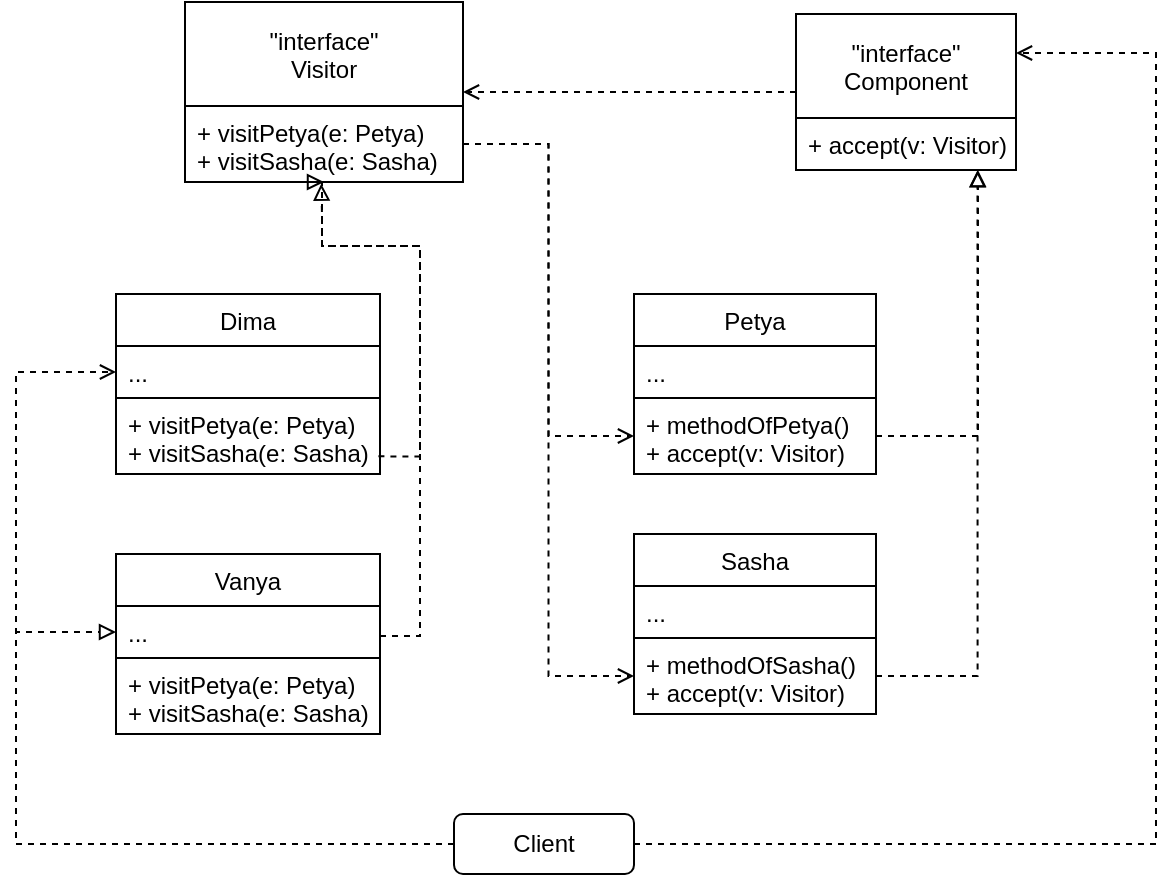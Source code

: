 <mxfile version="14.6.13" type="device"><diagram id="56QI19bmC4UMXDQCPV1Y" name="Страница 1"><mxGraphModel dx="723" dy="458" grid="1" gridSize="10" guides="1" tooltips="1" connect="1" arrows="1" fold="1" page="1" pageScale="1" pageWidth="827" pageHeight="1169" math="0" shadow="0"><root><mxCell id="0"/><mxCell id="1" parent="0"/><mxCell id="e_qgP_V1fHoR0ahHYn90-18" style="edgeStyle=orthogonalEdgeStyle;rounded=0;orthogonalLoop=1;jettySize=auto;html=1;entryX=1;entryY=0.25;entryDx=0;entryDy=0;dashed=1;endArrow=open;endFill=0;" edge="1" parent="1" source="e_qgP_V1fHoR0ahHYn90-1" target="e_qgP_V1fHoR0ahHYn90-6"><mxGeometry relative="1" as="geometry"><Array as="points"><mxPoint x="720" y="485"/><mxPoint x="720" y="90"/></Array></mxGeometry></mxCell><mxCell id="e_qgP_V1fHoR0ahHYn90-19" style="edgeStyle=orthogonalEdgeStyle;rounded=0;orthogonalLoop=1;jettySize=auto;html=1;entryX=0;entryY=0.5;entryDx=0;entryDy=0;dashed=1;endArrow=open;endFill=0;" edge="1" parent="1" source="e_qgP_V1fHoR0ahHYn90-1" target="e_qgP_V1fHoR0ahHYn90-16"><mxGeometry relative="1" as="geometry"><Array as="points"><mxPoint x="150" y="485"/><mxPoint x="150" y="249"/></Array></mxGeometry></mxCell><mxCell id="e_qgP_V1fHoR0ahHYn90-30" style="edgeStyle=orthogonalEdgeStyle;rounded=0;orthogonalLoop=1;jettySize=auto;html=1;entryX=0;entryY=0.5;entryDx=0;entryDy=0;dashed=1;endArrow=block;endFill=0;" edge="1" parent="1" source="e_qgP_V1fHoR0ahHYn90-1" target="e_qgP_V1fHoR0ahHYn90-27"><mxGeometry relative="1" as="geometry"><Array as="points"><mxPoint x="150" y="485"/><mxPoint x="150" y="379"/></Array></mxGeometry></mxCell><mxCell id="e_qgP_V1fHoR0ahHYn90-1" value="Client" style="rounded=1;whiteSpace=wrap;html=1;" vertex="1" parent="1"><mxGeometry x="369" y="470" width="90" height="30" as="geometry"/></mxCell><mxCell id="e_qgP_V1fHoR0ahHYn90-2" value="&quot;interface&quot;&#10;Visitor" style="swimlane;fontStyle=0;childLayout=stackLayout;horizontal=1;startSize=52;horizontalStack=0;resizeParent=1;resizeParentMax=0;resizeLast=0;collapsible=1;marginBottom=0;" vertex="1" parent="1"><mxGeometry x="234.5" y="64" width="139" height="90" as="geometry"/></mxCell><mxCell id="e_qgP_V1fHoR0ahHYn90-5" value="+ visitPetya(e: Petya)&#10;+ visitSasha(e: Sasha)" style="text;strokeColor=none;fillColor=none;align=left;verticalAlign=top;spacingLeft=4;spacingRight=4;overflow=hidden;rotatable=0;points=[[0,0.5],[1,0.5]];portConstraint=eastwest;" vertex="1" parent="e_qgP_V1fHoR0ahHYn90-2"><mxGeometry y="52" width="139" height="38" as="geometry"/></mxCell><mxCell id="e_qgP_V1fHoR0ahHYn90-22" style="edgeStyle=orthogonalEdgeStyle;rounded=0;orthogonalLoop=1;jettySize=auto;html=1;dashed=1;endArrow=open;endFill=0;" edge="1" parent="1" source="e_qgP_V1fHoR0ahHYn90-6" target="e_qgP_V1fHoR0ahHYn90-2"><mxGeometry relative="1" as="geometry"/></mxCell><mxCell id="e_qgP_V1fHoR0ahHYn90-6" value="&quot;interface&quot;&#10;Component" style="swimlane;fontStyle=0;childLayout=stackLayout;horizontal=1;startSize=52;horizontalStack=0;resizeParent=1;resizeParentMax=0;resizeLast=0;collapsible=1;marginBottom=0;" vertex="1" parent="1"><mxGeometry x="540" y="70" width="110" height="78" as="geometry"/></mxCell><mxCell id="e_qgP_V1fHoR0ahHYn90-7" value="+ accept(v: Visitor)" style="text;strokeColor=none;fillColor=none;align=left;verticalAlign=top;spacingLeft=4;spacingRight=4;overflow=hidden;rotatable=0;points=[[0,0.5],[1,0.5]];portConstraint=eastwest;" vertex="1" parent="e_qgP_V1fHoR0ahHYn90-6"><mxGeometry y="52" width="110" height="26" as="geometry"/></mxCell><mxCell id="e_qgP_V1fHoR0ahHYn90-8" value="Petya" style="swimlane;fontStyle=0;childLayout=stackLayout;horizontal=1;startSize=26;horizontalStack=0;resizeParent=1;resizeParentMax=0;resizeLast=0;collapsible=1;marginBottom=0;" vertex="1" parent="1"><mxGeometry x="459" y="210" width="121" height="90" as="geometry"/></mxCell><mxCell id="e_qgP_V1fHoR0ahHYn90-10" value="..." style="text;strokeColor=#000000;fillColor=none;align=left;verticalAlign=top;spacingLeft=4;spacingRight=4;overflow=hidden;rotatable=0;points=[[0,0.5],[1,0.5]];portConstraint=eastwest;" vertex="1" parent="e_qgP_V1fHoR0ahHYn90-8"><mxGeometry y="26" width="121" height="26" as="geometry"/></mxCell><mxCell id="e_qgP_V1fHoR0ahHYn90-11" value="+ methodOfPetya()&#10;+ accept(v: Visitor)" style="text;strokeColor=none;fillColor=none;align=left;verticalAlign=top;spacingLeft=4;spacingRight=4;overflow=hidden;rotatable=0;points=[[0,0.5],[1,0.5]];portConstraint=eastwest;" vertex="1" parent="e_qgP_V1fHoR0ahHYn90-8"><mxGeometry y="52" width="121" height="38" as="geometry"/></mxCell><mxCell id="e_qgP_V1fHoR0ahHYn90-12" value="Sasha" style="swimlane;fontStyle=0;childLayout=stackLayout;horizontal=1;startSize=26;horizontalStack=0;resizeParent=1;resizeParentMax=0;resizeLast=0;collapsible=1;marginBottom=0;" vertex="1" parent="1"><mxGeometry x="459" y="330" width="121" height="90" as="geometry"/></mxCell><mxCell id="e_qgP_V1fHoR0ahHYn90-13" value="..." style="text;strokeColor=#000000;fillColor=none;align=left;verticalAlign=top;spacingLeft=4;spacingRight=4;overflow=hidden;rotatable=0;points=[[0,0.5],[1,0.5]];portConstraint=eastwest;" vertex="1" parent="e_qgP_V1fHoR0ahHYn90-12"><mxGeometry y="26" width="121" height="26" as="geometry"/></mxCell><mxCell id="e_qgP_V1fHoR0ahHYn90-14" value="+ methodOfSasha()&#10;+ accept(v: Visitor)" style="text;strokeColor=none;fillColor=none;align=left;verticalAlign=top;spacingLeft=4;spacingRight=4;overflow=hidden;rotatable=0;points=[[0,0.5],[1,0.5]];portConstraint=eastwest;" vertex="1" parent="e_qgP_V1fHoR0ahHYn90-12"><mxGeometry y="52" width="121" height="38" as="geometry"/></mxCell><mxCell id="e_qgP_V1fHoR0ahHYn90-25" style="edgeStyle=orthogonalEdgeStyle;rounded=0;orthogonalLoop=1;jettySize=auto;html=1;dashed=1;endArrow=block;endFill=0;exitX=0.994;exitY=0.768;exitDx=0;exitDy=0;exitPerimeter=0;entryX=0.49;entryY=1.022;entryDx=0;entryDy=0;entryPerimeter=0;" edge="1" parent="1" source="e_qgP_V1fHoR0ahHYn90-17" target="e_qgP_V1fHoR0ahHYn90-5"><mxGeometry relative="1" as="geometry"><mxPoint x="304" y="160" as="targetPoint"/><Array as="points"><mxPoint x="352" y="291"/><mxPoint x="352" y="186"/><mxPoint x="303" y="186"/><mxPoint x="303" y="170"/><mxPoint x="303" y="170"/></Array></mxGeometry></mxCell><mxCell id="e_qgP_V1fHoR0ahHYn90-15" value="Dima" style="swimlane;fontStyle=0;childLayout=stackLayout;horizontal=1;startSize=26;horizontalStack=0;resizeParent=1;resizeParentMax=0;resizeLast=0;collapsible=1;marginBottom=0;" vertex="1" parent="1"><mxGeometry x="200" y="210" width="132" height="90" as="geometry"/></mxCell><mxCell id="e_qgP_V1fHoR0ahHYn90-16" value="..." style="text;strokeColor=#000000;fillColor=none;align=left;verticalAlign=top;spacingLeft=4;spacingRight=4;overflow=hidden;rotatable=0;points=[[0,0.5],[1,0.5]];portConstraint=eastwest;" vertex="1" parent="e_qgP_V1fHoR0ahHYn90-15"><mxGeometry y="26" width="132" height="26" as="geometry"/></mxCell><mxCell id="e_qgP_V1fHoR0ahHYn90-17" value="+ visitPetya(e: Petya)&#10;+ visitSasha(e: Sasha)" style="text;strokeColor=none;fillColor=none;align=left;verticalAlign=top;spacingLeft=4;spacingRight=4;overflow=hidden;rotatable=0;points=[[0,0.5],[1,0.5]];portConstraint=eastwest;" vertex="1" parent="e_qgP_V1fHoR0ahHYn90-15"><mxGeometry y="52" width="132" height="38" as="geometry"/></mxCell><mxCell id="e_qgP_V1fHoR0ahHYn90-20" style="edgeStyle=orthogonalEdgeStyle;rounded=0;orthogonalLoop=1;jettySize=auto;html=1;entryX=0;entryY=0.5;entryDx=0;entryDy=0;dashed=1;endArrow=open;endFill=0;" edge="1" parent="1" source="e_qgP_V1fHoR0ahHYn90-5" target="e_qgP_V1fHoR0ahHYn90-11"><mxGeometry relative="1" as="geometry"/></mxCell><mxCell id="e_qgP_V1fHoR0ahHYn90-21" style="edgeStyle=orthogonalEdgeStyle;rounded=0;orthogonalLoop=1;jettySize=auto;html=1;entryX=0;entryY=0.5;entryDx=0;entryDy=0;dashed=1;endArrow=open;endFill=0;" edge="1" parent="1" source="e_qgP_V1fHoR0ahHYn90-5" target="e_qgP_V1fHoR0ahHYn90-14"><mxGeometry relative="1" as="geometry"/></mxCell><mxCell id="e_qgP_V1fHoR0ahHYn90-23" style="edgeStyle=orthogonalEdgeStyle;rounded=0;orthogonalLoop=1;jettySize=auto;html=1;entryX=0.827;entryY=1;entryDx=0;entryDy=0;entryPerimeter=0;dashed=1;endArrow=block;endFill=0;" edge="1" parent="1" source="e_qgP_V1fHoR0ahHYn90-11" target="e_qgP_V1fHoR0ahHYn90-7"><mxGeometry relative="1" as="geometry"/></mxCell><mxCell id="e_qgP_V1fHoR0ahHYn90-24" style="edgeStyle=orthogonalEdgeStyle;rounded=0;orthogonalLoop=1;jettySize=auto;html=1;dashed=1;endArrow=block;endFill=0;entryX=0.825;entryY=1.007;entryDx=0;entryDy=0;entryPerimeter=0;" edge="1" parent="1" source="e_qgP_V1fHoR0ahHYn90-14" target="e_qgP_V1fHoR0ahHYn90-7"><mxGeometry relative="1" as="geometry"><mxPoint x="630" y="150" as="targetPoint"/></mxGeometry></mxCell><mxCell id="e_qgP_V1fHoR0ahHYn90-29" style="edgeStyle=orthogonalEdgeStyle;rounded=0;orthogonalLoop=1;jettySize=auto;html=1;dashed=1;endArrow=block;endFill=0;entryX=0.5;entryY=1;entryDx=0;entryDy=0;" edge="1" parent="1" target="e_qgP_V1fHoR0ahHYn90-2"><mxGeometry relative="1" as="geometry"><mxPoint x="332" y="381" as="sourcePoint"/><mxPoint x="303" y="156" as="targetPoint"/><Array as="points"><mxPoint x="352" y="381"/><mxPoint x="352" y="186"/><mxPoint x="303" y="186"/><mxPoint x="303" y="154"/></Array></mxGeometry></mxCell><mxCell id="e_qgP_V1fHoR0ahHYn90-26" value="Vanya" style="swimlane;fontStyle=0;childLayout=stackLayout;horizontal=1;startSize=26;horizontalStack=0;resizeParent=1;resizeParentMax=0;resizeLast=0;collapsible=1;marginBottom=0;" vertex="1" parent="1"><mxGeometry x="200" y="340" width="132" height="90" as="geometry"/></mxCell><mxCell id="e_qgP_V1fHoR0ahHYn90-27" value="..." style="text;strokeColor=#000000;fillColor=none;align=left;verticalAlign=top;spacingLeft=4;spacingRight=4;overflow=hidden;rotatable=0;points=[[0,0.5],[1,0.5]];portConstraint=eastwest;" vertex="1" parent="e_qgP_V1fHoR0ahHYn90-26"><mxGeometry y="26" width="132" height="26" as="geometry"/></mxCell><mxCell id="e_qgP_V1fHoR0ahHYn90-28" value="+ visitPetya(e: Petya)&#10;+ visitSasha(e: Sasha)" style="text;strokeColor=none;fillColor=none;align=left;verticalAlign=top;spacingLeft=4;spacingRight=4;overflow=hidden;rotatable=0;points=[[0,0.5],[1,0.5]];portConstraint=eastwest;" vertex="1" parent="e_qgP_V1fHoR0ahHYn90-26"><mxGeometry y="52" width="132" height="38" as="geometry"/></mxCell></root></mxGraphModel></diagram></mxfile>